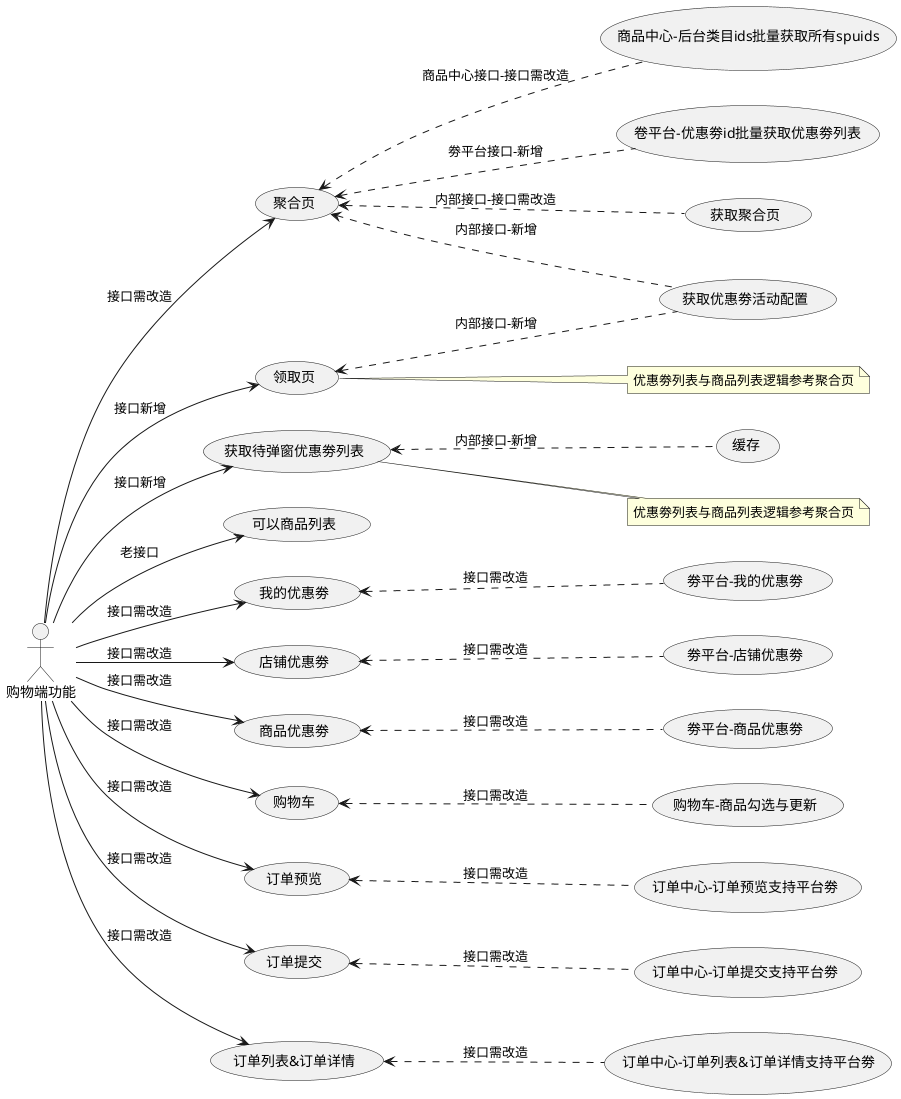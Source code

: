 @startuml
skinparam  shadowing false
skinparam usecase {
'BackgroundColor white
'BorderColor black

'BackgroundColor<< Main >> YellowGreen
'BorderColor<< Main >> YellowGreen

'ArrowColor black
'ActorBorderColor black
'ActorFontName Courier

'ActorBackgroundColor<< user >> black
}
left to right direction


购物端功能 --> (聚合页) : 接口需改造
(聚合页) <.. (获取聚合页) : 内部接口-接口需改造
(聚合页) <.. (获取优惠劵活动配置) : 内部接口-新增
(聚合页) <.. (商品中心-后台类目ids批量获取所有spuids) : 商品中心接口-接口需改造
(聚合页) <.. (卷平台-优惠劵id批量获取优惠劵列表) : 劵平台接口-新增


购物端功能 --> (获取待弹窗优惠劵列表) : 接口新增
note right : 优惠劵列表与商品列表逻辑参考聚合页
(获取待弹窗优惠劵列表) <.. (缓存) : 内部接口-新增


购物端功能 --> (领取页) : 接口新增
note right : 优惠劵列表与商品列表逻辑参考聚合页
(领取页) <.. (获取优惠劵活动配置) : 内部接口-新增


购物端功能 --> (可以商品列表) : 老接口

购物端功能 --> (我的优惠劵) : 接口需改造
(我的优惠劵) <.. (劵平台-我的优惠劵) : 接口需改造


购物端功能 --> (店铺优惠劵) : 接口需改造
(店铺优惠劵) <.. (劵平台-店铺优惠劵) : 接口需改造

购物端功能 --> (商品优惠劵) : 接口需改造
(商品优惠劵) <.. (劵平台-商品优惠劵) : 接口需改造

购物端功能 --> (购物车) : 接口需改造
(购物车) <.. (购物车-商品勾选与更新) : 接口需改造

购物端功能 --> (订单预览) : 接口需改造
(订单预览) <.. (订单中心-订单预览支持平台劵) : 接口需改造

购物端功能 --> (订单提交) : 接口需改造
(订单提交) <.. (订单中心-订单提交支持平台劵) : 接口需改造

购物端功能 --> (订单列表&订单详情) : 接口需改造
(订单列表&订单详情) <.. (订单中心-订单列表&订单详情支持平台劵) : 接口需改造

@enduml
